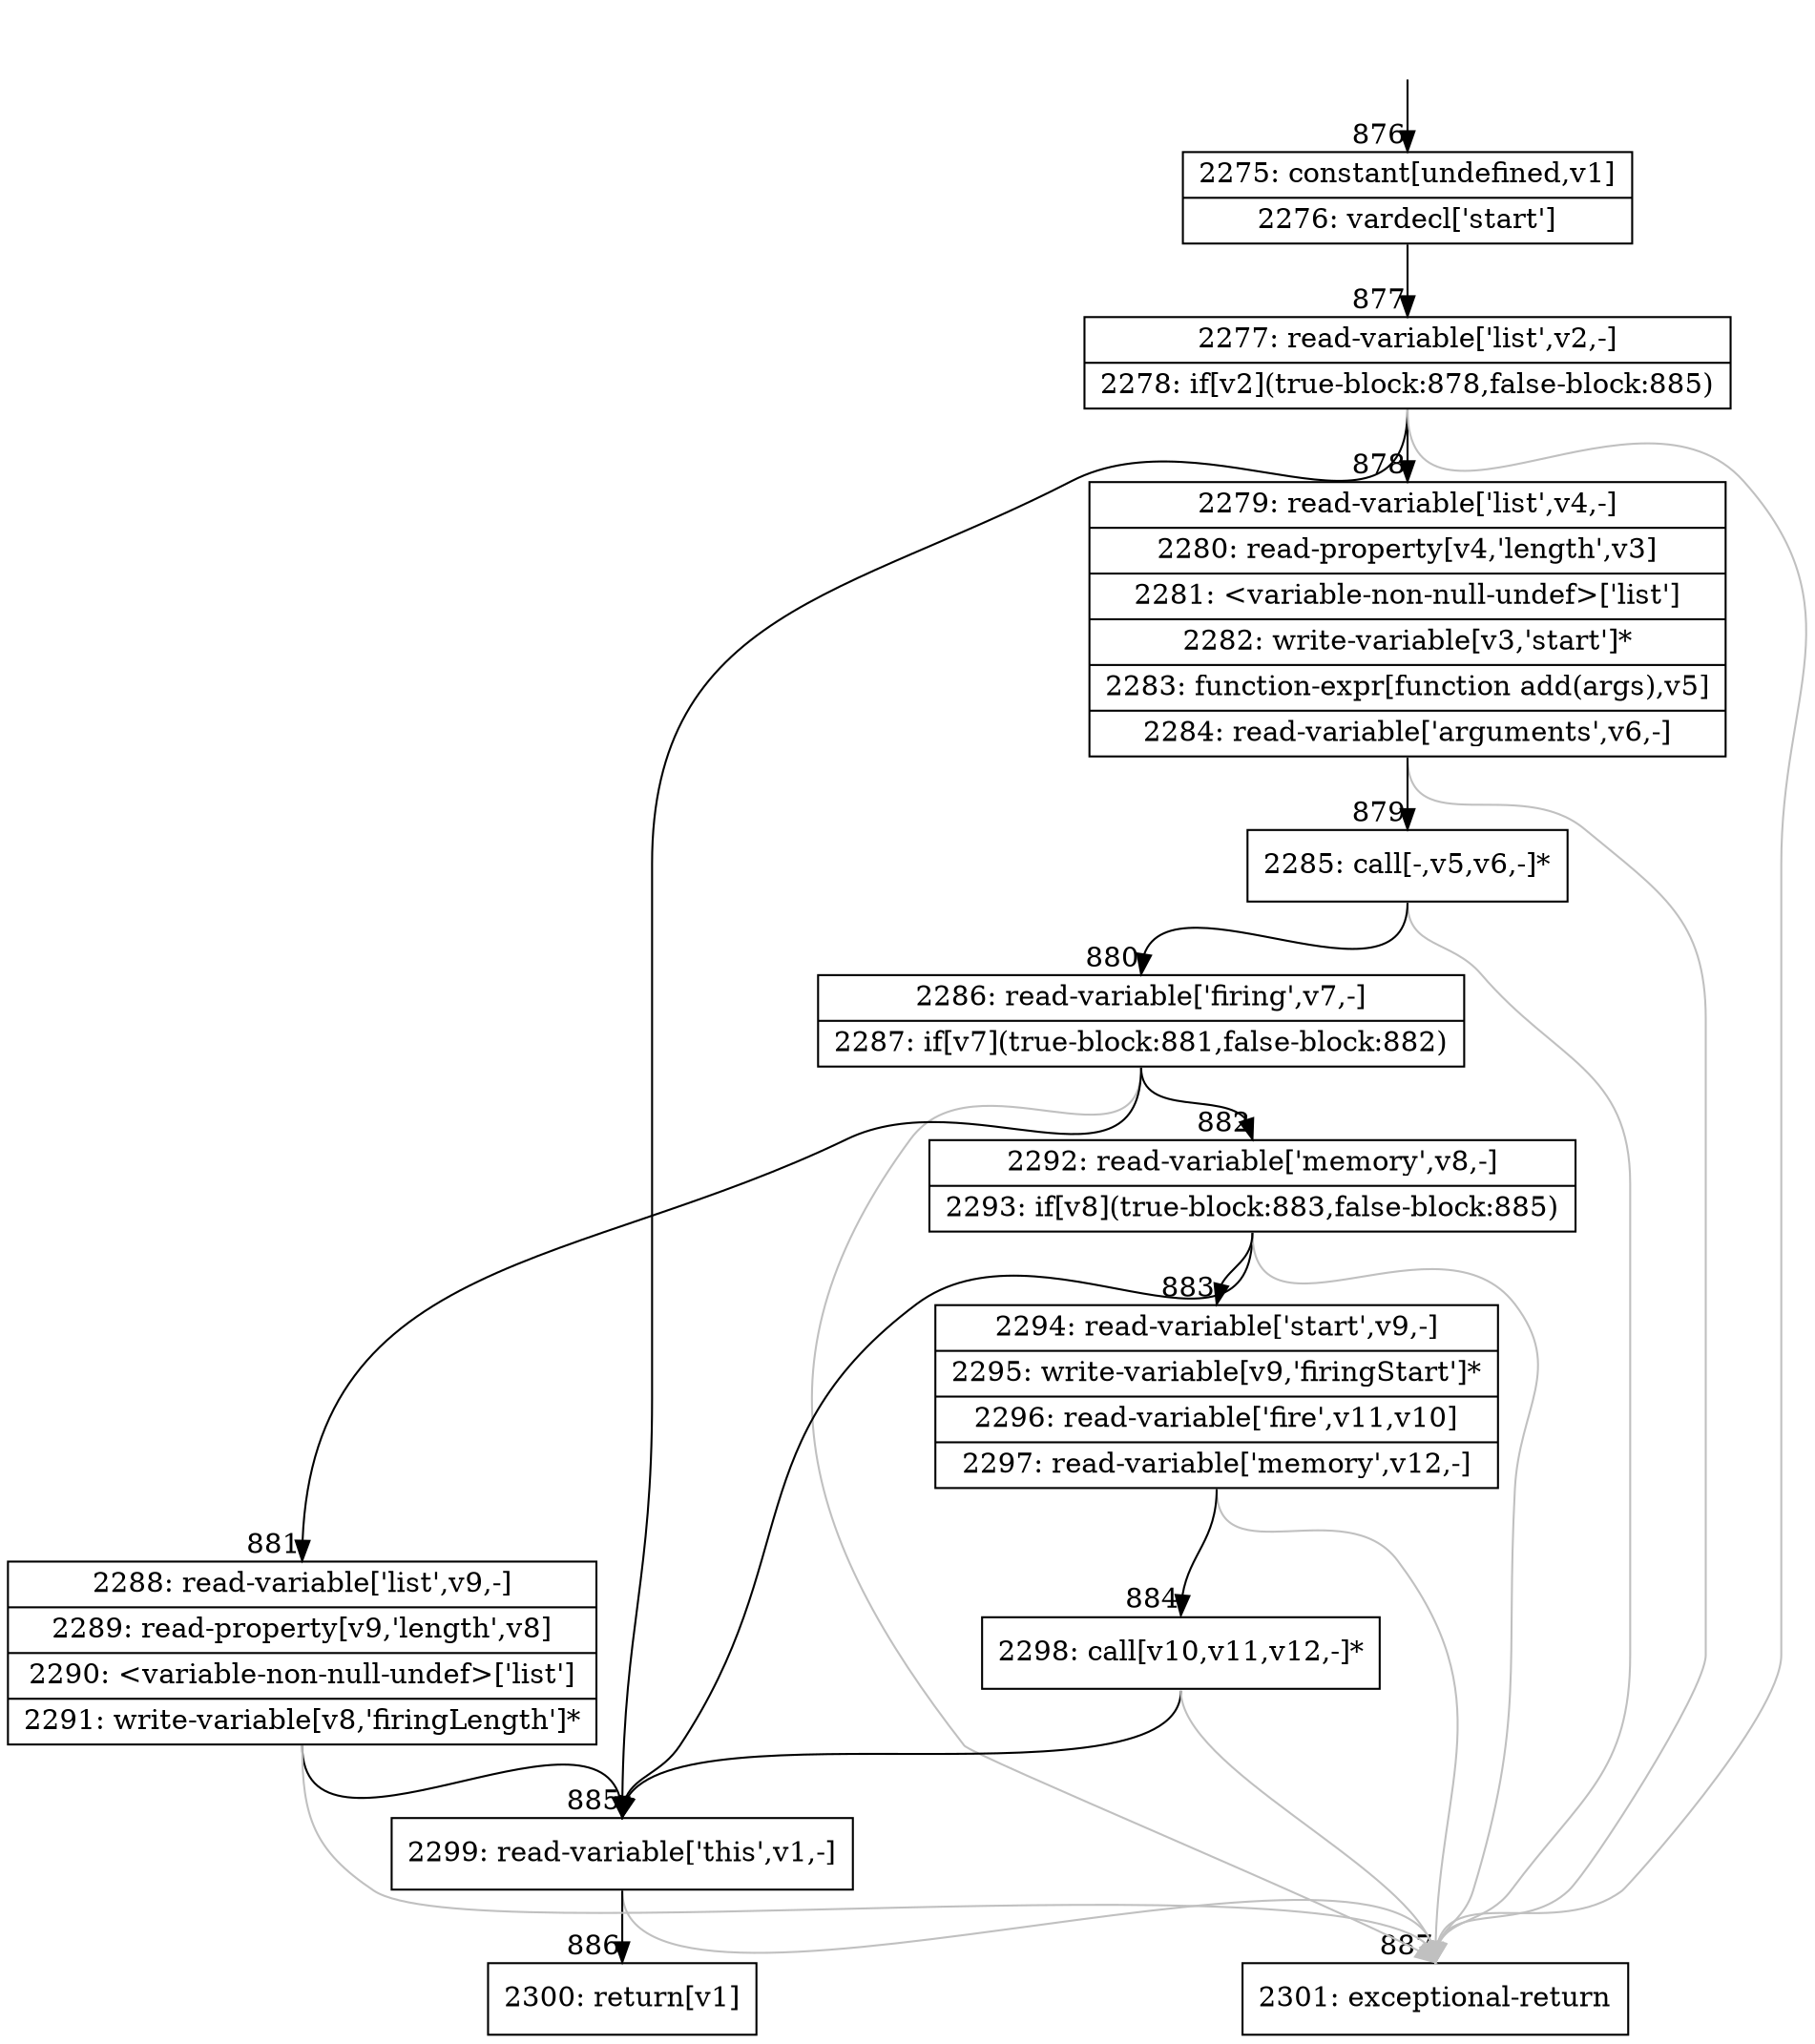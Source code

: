 digraph {
rankdir="TD"
BB_entry61[shape=none,label=""];
BB_entry61 -> BB876 [tailport=s, headport=n, headlabel="    876"]
BB876 [shape=record label="{2275: constant[undefined,v1]|2276: vardecl['start']}" ] 
BB876 -> BB877 [tailport=s, headport=n, headlabel="      877"]
BB877 [shape=record label="{2277: read-variable['list',v2,-]|2278: if[v2](true-block:878,false-block:885)}" ] 
BB877 -> BB878 [tailport=s, headport=n, headlabel="      878"]
BB877 -> BB885 [tailport=s, headport=n, headlabel="      885"]
BB877 -> BB887 [tailport=s, headport=n, color=gray, headlabel="      887"]
BB878 [shape=record label="{2279: read-variable['list',v4,-]|2280: read-property[v4,'length',v3]|2281: \<variable-non-null-undef\>['list']|2282: write-variable[v3,'start']*|2283: function-expr[function add(args),v5]|2284: read-variable['arguments',v6,-]}" ] 
BB878 -> BB879 [tailport=s, headport=n, headlabel="      879"]
BB878 -> BB887 [tailport=s, headport=n, color=gray]
BB879 [shape=record label="{2285: call[-,v5,v6,-]*}" ] 
BB879 -> BB880 [tailport=s, headport=n, headlabel="      880"]
BB879 -> BB887 [tailport=s, headport=n, color=gray]
BB880 [shape=record label="{2286: read-variable['firing',v7,-]|2287: if[v7](true-block:881,false-block:882)}" ] 
BB880 -> BB881 [tailport=s, headport=n, headlabel="      881"]
BB880 -> BB882 [tailport=s, headport=n, headlabel="      882"]
BB880 -> BB887 [tailport=s, headport=n, color=gray]
BB881 [shape=record label="{2288: read-variable['list',v9,-]|2289: read-property[v9,'length',v8]|2290: \<variable-non-null-undef\>['list']|2291: write-variable[v8,'firingLength']*}" ] 
BB881 -> BB885 [tailport=s, headport=n]
BB881 -> BB887 [tailport=s, headport=n, color=gray]
BB882 [shape=record label="{2292: read-variable['memory',v8,-]|2293: if[v8](true-block:883,false-block:885)}" ] 
BB882 -> BB883 [tailport=s, headport=n, headlabel="      883"]
BB882 -> BB885 [tailport=s, headport=n]
BB882 -> BB887 [tailport=s, headport=n, color=gray]
BB883 [shape=record label="{2294: read-variable['start',v9,-]|2295: write-variable[v9,'firingStart']*|2296: read-variable['fire',v11,v10]|2297: read-variable['memory',v12,-]}" ] 
BB883 -> BB884 [tailport=s, headport=n, headlabel="      884"]
BB883 -> BB887 [tailport=s, headport=n, color=gray]
BB884 [shape=record label="{2298: call[v10,v11,v12,-]*}" ] 
BB884 -> BB885 [tailport=s, headport=n]
BB884 -> BB887 [tailport=s, headport=n, color=gray]
BB885 [shape=record label="{2299: read-variable['this',v1,-]}" ] 
BB885 -> BB886 [tailport=s, headport=n, headlabel="      886"]
BB885 -> BB887 [tailport=s, headport=n, color=gray]
BB886 [shape=record label="{2300: return[v1]}" ] 
BB887 [shape=record label="{2301: exceptional-return}" ] 
}
